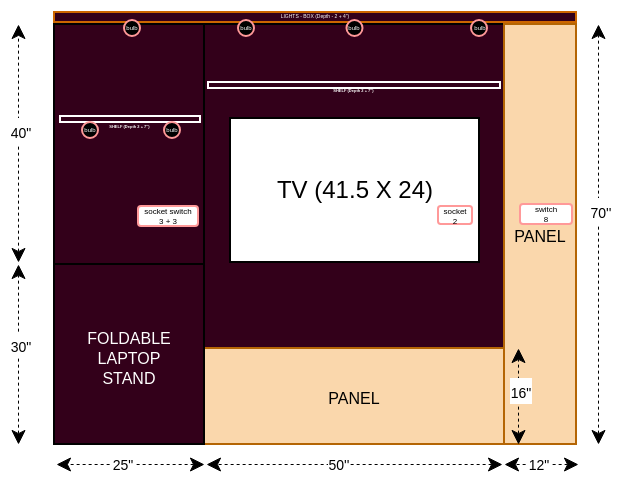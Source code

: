 <mxfile version="24.7.6">
  <diagram name="Page-1" id="AJAhFHJ_Go3_ga1CZ8aM">
    <mxGraphModel dx="327" dy="240" grid="1" gridSize="10" guides="1" tooltips="1" connect="1" arrows="1" fold="1" page="1" pageScale="1" pageWidth="827" pageHeight="1169" math="0" shadow="0">
      <root>
        <mxCell id="0" />
        <mxCell id="1" parent="0" />
        <mxCell id="PiWjYV5-vH6JJQaB_8J0-2" value="" style="rounded=0;whiteSpace=wrap;html=1;fillColor=#33001A;" parent="1" vertex="1">
          <mxGeometry x="543" y="140" width="150" height="162" as="geometry" />
        </mxCell>
        <mxCell id="PiWjYV5-vH6JJQaB_8J0-3" value="&lt;font style=&quot;font-size: 8px;&quot;&gt;PANEL&lt;/font&gt;" style="rounded=0;whiteSpace=wrap;html=1;fillColor=#fad7ac;strokeColor=#b46504;" parent="1" vertex="1">
          <mxGeometry x="543" y="302" width="150" height="48" as="geometry" />
        </mxCell>
        <mxCell id="PiWjYV5-vH6JJQaB_8J0-5" value="&lt;font style=&quot;font-size: 8px;&quot;&gt;PANEL&lt;/font&gt;" style="rounded=0;whiteSpace=wrap;html=1;fillColor=#fad7ac;strokeColor=#b46504;" parent="1" vertex="1">
          <mxGeometry x="693" y="140" width="36" height="210" as="geometry" />
        </mxCell>
        <mxCell id="PiWjYV5-vH6JJQaB_8J0-6" value="" style="rounded=0;whiteSpace=wrap;html=1;fillColor=#33001A;" parent="1" vertex="1">
          <mxGeometry x="468" y="140" width="75" height="120" as="geometry" />
        </mxCell>
        <mxCell id="PiWjYV5-vH6JJQaB_8J0-7" value="TV (41.5 X 24)" style="rounded=0;whiteSpace=wrap;html=1;" parent="1" vertex="1">
          <mxGeometry x="556" y="187" width="124.5" height="72" as="geometry" />
        </mxCell>
        <mxCell id="PiWjYV5-vH6JJQaB_8J0-8" value="&lt;font style=&quot;font-size: 8px;&quot; color=&quot;#ffffff&quot;&gt;FOLDABLE&lt;/font&gt;&lt;div style=&quot;font-size: 8px;&quot;&gt;&lt;font style=&quot;font-size: 8px;&quot; color=&quot;#ffffff&quot;&gt;LAPTOP&lt;/font&gt;&lt;/div&gt;&lt;div style=&quot;font-size: 8px;&quot;&gt;&lt;font style=&quot;font-size: 8px;&quot; color=&quot;#ffffff&quot;&gt;STAND&lt;/font&gt;&lt;/div&gt;" style="rounded=0;whiteSpace=wrap;html=1;strokeColor=#000000;fillColor=#33001A;" parent="1" vertex="1">
          <mxGeometry x="468" y="260" width="75" height="90" as="geometry" />
        </mxCell>
        <mxCell id="PiWjYV5-vH6JJQaB_8J0-13" value="&lt;span style=&quot;caret-color: rgb(255, 255, 255); color: rgb(255, 255, 255); font-size: 2px;&quot;&gt;SHELF (Depth 2 + 7&quot;)&amp;nbsp;&lt;/span&gt;" style="rounded=0;whiteSpace=wrap;html=1;fillColor=#33001A;strokeColor=#FFFFFF;fontSize=3;spacingBottom=-6;fontStyle=1" parent="1" vertex="1">
          <mxGeometry x="471" y="186" width="70" height="3" as="geometry" />
        </mxCell>
        <mxCell id="PiWjYV5-vH6JJQaB_8J0-14" value="&lt;font size=&quot;1&quot; color=&quot;#ffffff&quot;&gt;&lt;span style=&quot;caret-color: rgb(255, 255, 255); font-size: 2px;&quot;&gt;SHELF (Depth 2 + 7&quot;)&amp;nbsp;&lt;/span&gt;&lt;/font&gt;" style="rounded=0;whiteSpace=wrap;html=1;strokeColor=#FFFFFF;fillColor=#33001A;spacingBottom=1;fontSize=2;fontStyle=1" parent="1" vertex="1">
          <mxGeometry x="545" y="169" width="146" height="3" as="geometry" />
        </mxCell>
        <mxCell id="PiWjYV5-vH6JJQaB_8J0-15" value="&lt;font style=&quot;font-size: 3px;&quot; color=&quot;#ffffff&quot;&gt;&lt;sup&gt;LIGHTS - BOX (Depth - 2 + 4&quot;)&lt;/sup&gt;&lt;/font&gt;" style="rounded=0;whiteSpace=wrap;html=1;strokeColor=#CC6600;fillColor=#33001A;labelPosition=center;verticalLabelPosition=middle;align=center;verticalAlign=middle;spacing=2;spacingBottom=3;" parent="1" vertex="1">
          <mxGeometry x="468" y="134" width="261" height="5" as="geometry" />
        </mxCell>
        <mxCell id="PiWjYV5-vH6JJQaB_8J0-18" value="socket switch&lt;div&gt;3 + 3&lt;/div&gt;" style="rounded=1;whiteSpace=wrap;html=1;strokeColor=#FF9999;fillColor=#FFFFFF;fontSize=4;" parent="1" vertex="1">
          <mxGeometry x="510" y="231" width="30" height="10" as="geometry" />
        </mxCell>
        <mxCell id="PiWjYV5-vH6JJQaB_8J0-19" value="switch&lt;div&gt;8&lt;/div&gt;" style="rounded=1;whiteSpace=wrap;html=1;fillColor=#FFFFFF;strokeColor=#FF9999;fontSize=4;" parent="1" vertex="1">
          <mxGeometry x="701" y="230" width="26" height="10" as="geometry" />
        </mxCell>
        <mxCell id="PiWjYV5-vH6JJQaB_8J0-20" value="socket&lt;div&gt;2&lt;/div&gt;" style="rounded=1;whiteSpace=wrap;html=1;strokeColor=#FF9999;fontSize=4;" parent="1" vertex="1">
          <mxGeometry x="660" y="231" width="17" height="9" as="geometry" />
        </mxCell>
        <mxCell id="PiWjYV5-vH6JJQaB_8J0-23" value="bulb" style="ellipse;whiteSpace=wrap;html=1;aspect=fixed;fillColor=#000000;fillStyle=solid;fontColor=#ffffff;strokeColor=#FF9999;fontSize=3;" parent="1" vertex="1">
          <mxGeometry x="482" y="189" width="8" height="8" as="geometry" />
        </mxCell>
        <mxCell id="PiWjYV5-vH6JJQaB_8J0-24" value="bulb" style="ellipse;whiteSpace=wrap;html=1;aspect=fixed;strokeColor=#FF9999;fillColor=#000000;fontSize=3;fontColor=#FFFFFF;" parent="1" vertex="1">
          <mxGeometry x="523" y="189" width="8" height="8" as="geometry" />
        </mxCell>
        <mxCell id="PiWjYV5-vH6JJQaB_8J0-25" value="bulb" style="ellipse;whiteSpace=wrap;html=1;aspect=fixed;strokeColor=#FF9999;fillColor=#000000;fontSize=3;fontColor=#FFFFFF;" parent="1" vertex="1">
          <mxGeometry x="503" y="138" width="8" height="8" as="geometry" />
        </mxCell>
        <mxCell id="PiWjYV5-vH6JJQaB_8J0-26" value="bulb" style="ellipse;whiteSpace=wrap;html=1;aspect=fixed;strokeColor=#FF9999;fillColor=#000000;fontColor=#FFFFFF;fontSize=3;" parent="1" vertex="1">
          <mxGeometry x="676.5" y="138" width="8" height="8" as="geometry" />
        </mxCell>
        <mxCell id="PiWjYV5-vH6JJQaB_8J0-27" value="bulb" style="ellipse;whiteSpace=wrap;html=1;aspect=fixed;strokeColor=#FF9999;fillColor=#000000;fontSize=3;fontColor=#FFFFFF;" parent="1" vertex="1">
          <mxGeometry x="614.25" y="138" width="8" height="8" as="geometry" />
        </mxCell>
        <mxCell id="PiWjYV5-vH6JJQaB_8J0-29" value="bulb" style="ellipse;whiteSpace=wrap;html=1;aspect=fixed;strokeColor=#FF9999;fillColor=#000000;fontSize=3;fontColor=#FFFFFF;" parent="1" vertex="1">
          <mxGeometry x="560" y="138" width="8" height="8" as="geometry" />
        </mxCell>
        <mxCell id="PiWjYV5-vH6JJQaB_8J0-30" value="" style="endArrow=classic;startArrow=classic;html=1;rounded=0;strokeWidth=0.5;dashed=1;" parent="1" edge="1">
          <mxGeometry width="50" height="50" relative="1" as="geometry">
            <mxPoint x="740" y="350" as="sourcePoint" />
            <mxPoint x="740" y="140" as="targetPoint" />
          </mxGeometry>
        </mxCell>
        <mxCell id="PiWjYV5-vH6JJQaB_8J0-31" value="&lt;font style=&quot;font-size: 7px;&quot;&gt;70&#39;&#39;&lt;/font&gt;" style="edgeLabel;html=1;align=center;verticalAlign=middle;resizable=0;points=[];" parent="PiWjYV5-vH6JJQaB_8J0-30" vertex="1" connectable="0">
          <mxGeometry x="0.118" y="-1" relative="1" as="geometry">
            <mxPoint as="offset" />
          </mxGeometry>
        </mxCell>
        <mxCell id="PiWjYV5-vH6JJQaB_8J0-32" value="" style="endArrow=classic;startArrow=classic;html=1;rounded=0;strokeWidth=0.5;dashed=1;" parent="1" edge="1">
          <mxGeometry width="50" height="50" relative="1" as="geometry">
            <mxPoint x="692" y="360" as="sourcePoint" />
            <mxPoint x="544" y="360" as="targetPoint" />
          </mxGeometry>
        </mxCell>
        <mxCell id="PiWjYV5-vH6JJQaB_8J0-33" value="&lt;font style=&quot;font-size: 7px;&quot;&gt;50&#39;&#39;&lt;/font&gt;" style="edgeLabel;html=1;align=center;verticalAlign=middle;resizable=0;points=[];" parent="PiWjYV5-vH6JJQaB_8J0-32" vertex="1" connectable="0">
          <mxGeometry x="0.118" y="-1" relative="1" as="geometry">
            <mxPoint as="offset" />
          </mxGeometry>
        </mxCell>
        <mxCell id="PiWjYV5-vH6JJQaB_8J0-34" value="" style="endArrow=classic;startArrow=classic;html=1;rounded=0;strokeWidth=0.5;dashed=1;" parent="1" edge="1">
          <mxGeometry width="50" height="50" relative="1" as="geometry">
            <mxPoint x="730" y="360" as="sourcePoint" />
            <mxPoint x="693" y="360" as="targetPoint" />
          </mxGeometry>
        </mxCell>
        <mxCell id="PiWjYV5-vH6JJQaB_8J0-35" value="&lt;font style=&quot;font-size: 7px;&quot;&gt;12&quot;&lt;/font&gt;" style="edgeLabel;html=1;align=center;verticalAlign=middle;resizable=0;points=[];" parent="PiWjYV5-vH6JJQaB_8J0-34" vertex="1" connectable="0">
          <mxGeometry x="0.118" y="-1" relative="1" as="geometry">
            <mxPoint as="offset" />
          </mxGeometry>
        </mxCell>
        <mxCell id="PiWjYV5-vH6JJQaB_8J0-36" value="" style="endArrow=classic;startArrow=classic;html=1;rounded=0;strokeWidth=0.5;dashed=1;" parent="1" edge="1">
          <mxGeometry width="50" height="50" relative="1" as="geometry">
            <mxPoint x="700" y="350" as="sourcePoint" />
            <mxPoint x="700" y="302" as="targetPoint" />
          </mxGeometry>
        </mxCell>
        <mxCell id="PiWjYV5-vH6JJQaB_8J0-37" value="&lt;font style=&quot;font-size: 7px;&quot;&gt;16&quot;&lt;/font&gt;" style="edgeLabel;html=1;align=center;verticalAlign=middle;resizable=0;points=[];" parent="PiWjYV5-vH6JJQaB_8J0-36" vertex="1" connectable="0">
          <mxGeometry x="0.118" y="-1" relative="1" as="geometry">
            <mxPoint as="offset" />
          </mxGeometry>
        </mxCell>
        <mxCell id="PiWjYV5-vH6JJQaB_8J0-39" value="" style="endArrow=classic;startArrow=classic;html=1;rounded=0;strokeWidth=0.5;dashed=1;" parent="1" edge="1">
          <mxGeometry width="50" height="50" relative="1" as="geometry">
            <mxPoint x="543" y="360" as="sourcePoint" />
            <mxPoint x="469" y="360" as="targetPoint" />
          </mxGeometry>
        </mxCell>
        <mxCell id="PiWjYV5-vH6JJQaB_8J0-40" value="&lt;font style=&quot;font-size: 7px;&quot;&gt;25&quot;&lt;/font&gt;" style="edgeLabel;html=1;align=center;verticalAlign=middle;resizable=0;points=[];" parent="PiWjYV5-vH6JJQaB_8J0-39" vertex="1" connectable="0">
          <mxGeometry x="0.118" y="-1" relative="1" as="geometry">
            <mxPoint as="offset" />
          </mxGeometry>
        </mxCell>
        <mxCell id="PiWjYV5-vH6JJQaB_8J0-41" value="" style="endArrow=classic;startArrow=classic;html=1;rounded=0;strokeWidth=0.5;dashed=1;" parent="1" edge="1">
          <mxGeometry width="50" height="50" relative="1" as="geometry">
            <mxPoint x="450" y="350" as="sourcePoint" />
            <mxPoint x="450" y="260" as="targetPoint" />
          </mxGeometry>
        </mxCell>
        <mxCell id="PiWjYV5-vH6JJQaB_8J0-42" value="&lt;font style=&quot;font-size: 7px;&quot;&gt;30&quot;&lt;/font&gt;" style="edgeLabel;html=1;align=center;verticalAlign=middle;resizable=0;points=[];" parent="PiWjYV5-vH6JJQaB_8J0-41" vertex="1" connectable="0">
          <mxGeometry x="0.118" y="-1" relative="1" as="geometry">
            <mxPoint as="offset" />
          </mxGeometry>
        </mxCell>
        <mxCell id="PiWjYV5-vH6JJQaB_8J0-46" value="" style="endArrow=classic;startArrow=classic;html=1;rounded=0;strokeWidth=0.5;dashed=1;" parent="1" edge="1">
          <mxGeometry width="50" height="50" relative="1" as="geometry">
            <mxPoint x="450" y="259" as="sourcePoint" />
            <mxPoint x="450" y="140" as="targetPoint" />
          </mxGeometry>
        </mxCell>
        <mxCell id="PiWjYV5-vH6JJQaB_8J0-47" value="&lt;font style=&quot;font-size: 7px;&quot;&gt;40&quot;&lt;/font&gt;" style="edgeLabel;html=1;align=center;verticalAlign=middle;resizable=0;points=[];" parent="PiWjYV5-vH6JJQaB_8J0-46" vertex="1" connectable="0">
          <mxGeometry x="0.118" y="-1" relative="1" as="geometry">
            <mxPoint as="offset" />
          </mxGeometry>
        </mxCell>
      </root>
    </mxGraphModel>
  </diagram>
</mxfile>
